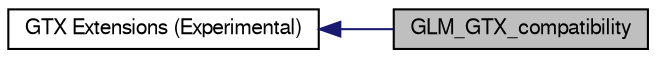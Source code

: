 digraph structs
{
  bgcolor="transparent";
  edge [fontname="FreeSans",fontsize=8,labelfontname="FreeSans",labelfontsize=8];
  node [fontname="FreeSans",fontsize=10,shape=record];
  rankdir=LR;
  Node1 [label="GTX Extensions (Experimental)",height=0.2,width=0.4,color="black",URL="$group__gtx.html",tooltip="Functions and types that the GLSL specification doesn&#39;t define, but useful to..."];
  Node0 [label="GLM_GTX_compatibility",height=0.2,width=0.4,color="black", fillcolor="grey75", style="filled" fontcolor="black"];
  Node1->Node0 [shape=plaintext, color="midnightblue", dir="back", style="solid"];
}
